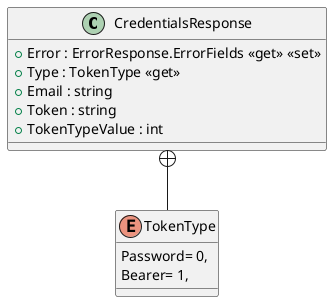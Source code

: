 @startuml
class CredentialsResponse {
    + Error : ErrorResponse.ErrorFields <<get>> <<set>>
    + Type : TokenType <<get>>
    + Email : string
    + Token : string
    + TokenTypeValue : int
}
enum TokenType {
    Password= 0,
    Bearer= 1,
}
CredentialsResponse +-- TokenType
@enduml
